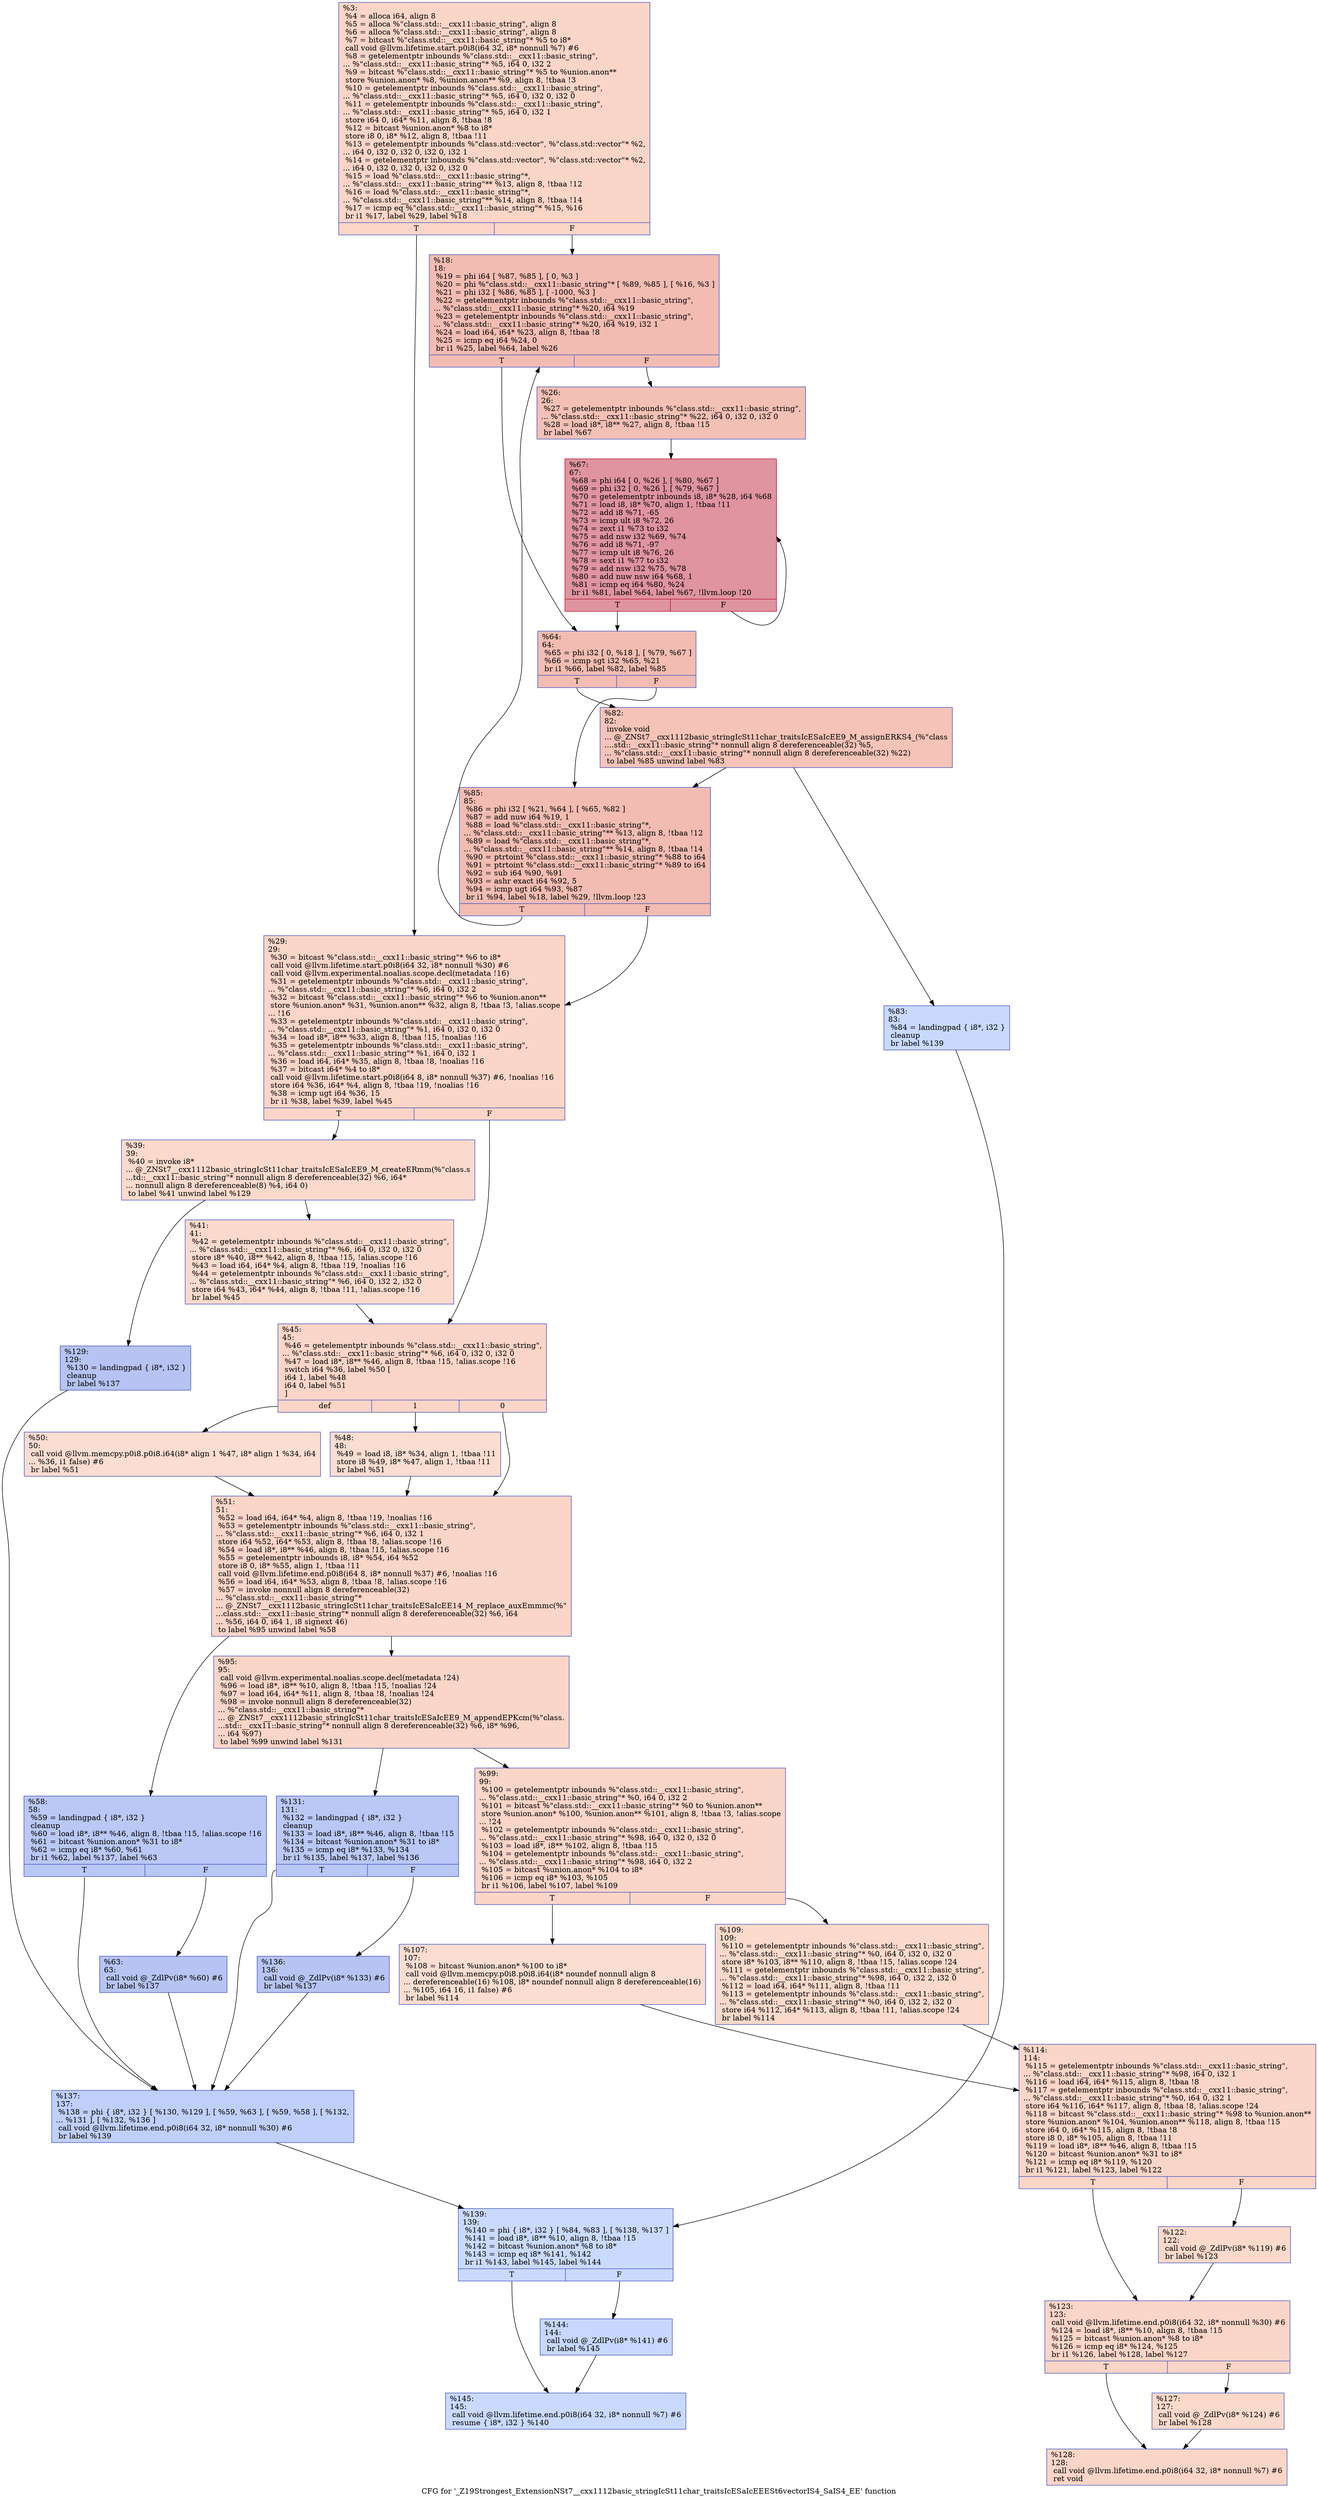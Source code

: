 digraph "CFG for '_Z19Strongest_ExtensionNSt7__cxx1112basic_stringIcSt11char_traitsIcESaIcEEESt6vectorIS4_SaIS4_EE' function" {
	label="CFG for '_Z19Strongest_ExtensionNSt7__cxx1112basic_stringIcSt11char_traitsIcESaIcEEESt6vectorIS4_SaIS4_EE' function";

	Node0x55a57bc84440 [shape=record,color="#3d50c3ff", style=filled, fillcolor="#f5a08170",label="{%3:\l  %4 = alloca i64, align 8\l  %5 = alloca %\"class.std::__cxx11::basic_string\", align 8\l  %6 = alloca %\"class.std::__cxx11::basic_string\", align 8\l  %7 = bitcast %\"class.std::__cxx11::basic_string\"* %5 to i8*\l  call void @llvm.lifetime.start.p0i8(i64 32, i8* nonnull %7) #6\l  %8 = getelementptr inbounds %\"class.std::__cxx11::basic_string\",\l... %\"class.std::__cxx11::basic_string\"* %5, i64 0, i32 2\l  %9 = bitcast %\"class.std::__cxx11::basic_string\"* %5 to %union.anon**\l  store %union.anon* %8, %union.anon** %9, align 8, !tbaa !3\l  %10 = getelementptr inbounds %\"class.std::__cxx11::basic_string\",\l... %\"class.std::__cxx11::basic_string\"* %5, i64 0, i32 0, i32 0\l  %11 = getelementptr inbounds %\"class.std::__cxx11::basic_string\",\l... %\"class.std::__cxx11::basic_string\"* %5, i64 0, i32 1\l  store i64 0, i64* %11, align 8, !tbaa !8\l  %12 = bitcast %union.anon* %8 to i8*\l  store i8 0, i8* %12, align 8, !tbaa !11\l  %13 = getelementptr inbounds %\"class.std::vector\", %\"class.std::vector\"* %2,\l... i64 0, i32 0, i32 0, i32 0, i32 1\l  %14 = getelementptr inbounds %\"class.std::vector\", %\"class.std::vector\"* %2,\l... i64 0, i32 0, i32 0, i32 0, i32 0\l  %15 = load %\"class.std::__cxx11::basic_string\"*,\l... %\"class.std::__cxx11::basic_string\"** %13, align 8, !tbaa !12\l  %16 = load %\"class.std::__cxx11::basic_string\"*,\l... %\"class.std::__cxx11::basic_string\"** %14, align 8, !tbaa !14\l  %17 = icmp eq %\"class.std::__cxx11::basic_string\"* %15, %16\l  br i1 %17, label %29, label %18\l|{<s0>T|<s1>F}}"];
	Node0x55a57bc84440:s0 -> Node0x55a57bc84b10;
	Node0x55a57bc84440:s1 -> Node0x55a57bc86760;
	Node0x55a57bc86760 [shape=record,color="#3d50c3ff", style=filled, fillcolor="#e1675170",label="{%18:\l18:                                               \l  %19 = phi i64 [ %87, %85 ], [ 0, %3 ]\l  %20 = phi %\"class.std::__cxx11::basic_string\"* [ %89, %85 ], [ %16, %3 ]\l  %21 = phi i32 [ %86, %85 ], [ -1000, %3 ]\l  %22 = getelementptr inbounds %\"class.std::__cxx11::basic_string\",\l... %\"class.std::__cxx11::basic_string\"* %20, i64 %19\l  %23 = getelementptr inbounds %\"class.std::__cxx11::basic_string\",\l... %\"class.std::__cxx11::basic_string\"* %20, i64 %19, i32 1\l  %24 = load i64, i64* %23, align 8, !tbaa !8\l  %25 = icmp eq i64 %24, 0\l  br i1 %25, label %64, label %26\l|{<s0>T|<s1>F}}"];
	Node0x55a57bc86760:s0 -> Node0x55a57bc874f0;
	Node0x55a57bc86760:s1 -> Node0x55a57bc87580;
	Node0x55a57bc87580 [shape=record,color="#3d50c3ff", style=filled, fillcolor="#e5705870",label="{%26:\l26:                                               \l  %27 = getelementptr inbounds %\"class.std::__cxx11::basic_string\",\l... %\"class.std::__cxx11::basic_string\"* %22, i64 0, i32 0, i32 0\l  %28 = load i8*, i8** %27, align 8, !tbaa !15\l  br label %67\l}"];
	Node0x55a57bc87580 -> Node0x55a57bc87810;
	Node0x55a57bc84b10 [shape=record,color="#3d50c3ff", style=filled, fillcolor="#f5a08170",label="{%29:\l29:                                               \l  %30 = bitcast %\"class.std::__cxx11::basic_string\"* %6 to i8*\l  call void @llvm.lifetime.start.p0i8(i64 32, i8* nonnull %30) #6\l  call void @llvm.experimental.noalias.scope.decl(metadata !16)\l  %31 = getelementptr inbounds %\"class.std::__cxx11::basic_string\",\l... %\"class.std::__cxx11::basic_string\"* %6, i64 0, i32 2\l  %32 = bitcast %\"class.std::__cxx11::basic_string\"* %6 to %union.anon**\l  store %union.anon* %31, %union.anon** %32, align 8, !tbaa !3, !alias.scope\l... !16\l  %33 = getelementptr inbounds %\"class.std::__cxx11::basic_string\",\l... %\"class.std::__cxx11::basic_string\"* %1, i64 0, i32 0, i32 0\l  %34 = load i8*, i8** %33, align 8, !tbaa !15, !noalias !16\l  %35 = getelementptr inbounds %\"class.std::__cxx11::basic_string\",\l... %\"class.std::__cxx11::basic_string\"* %1, i64 0, i32 1\l  %36 = load i64, i64* %35, align 8, !tbaa !8, !noalias !16\l  %37 = bitcast i64* %4 to i8*\l  call void @llvm.lifetime.start.p0i8(i64 8, i8* nonnull %37) #6, !noalias !16\l  store i64 %36, i64* %4, align 8, !tbaa !19, !noalias !16\l  %38 = icmp ugt i64 %36, 15\l  br i1 %38, label %39, label %45\l|{<s0>T|<s1>F}}"];
	Node0x55a57bc84b10:s0 -> Node0x55a57bc89f40;
	Node0x55a57bc84b10:s1 -> Node0x55a57bc89fd0;
	Node0x55a57bc89f40 [shape=record,color="#3d50c3ff", style=filled, fillcolor="#f7ac8e70",label="{%39:\l39:                                               \l  %40 = invoke i8*\l... @_ZNSt7__cxx1112basic_stringIcSt11char_traitsIcESaIcEE9_M_createERmm(%\"class.s\l...td::__cxx11::basic_string\"* nonnull align 8 dereferenceable(32) %6, i64*\l... nonnull align 8 dereferenceable(8) %4, i64 0)\l          to label %41 unwind label %129\l}"];
	Node0x55a57bc89f40 -> Node0x55a57bc8a200;
	Node0x55a57bc89f40 -> Node0x55a57bc8a250;
	Node0x55a57bc8a200 [shape=record,color="#3d50c3ff", style=filled, fillcolor="#f7ac8e70",label="{%41:\l41:                                               \l  %42 = getelementptr inbounds %\"class.std::__cxx11::basic_string\",\l... %\"class.std::__cxx11::basic_string\"* %6, i64 0, i32 0, i32 0\l  store i8* %40, i8** %42, align 8, !tbaa !15, !alias.scope !16\l  %43 = load i64, i64* %4, align 8, !tbaa !19, !noalias !16\l  %44 = getelementptr inbounds %\"class.std::__cxx11::basic_string\",\l... %\"class.std::__cxx11::basic_string\"* %6, i64 0, i32 2, i32 0\l  store i64 %43, i64* %44, align 8, !tbaa !11, !alias.scope !16\l  br label %45\l}"];
	Node0x55a57bc8a200 -> Node0x55a57bc89fd0;
	Node0x55a57bc89fd0 [shape=record,color="#3d50c3ff", style=filled, fillcolor="#f5a08170",label="{%45:\l45:                                               \l  %46 = getelementptr inbounds %\"class.std::__cxx11::basic_string\",\l... %\"class.std::__cxx11::basic_string\"* %6, i64 0, i32 0, i32 0\l  %47 = load i8*, i8** %46, align 8, !tbaa !15, !alias.scope !16\l  switch i64 %36, label %50 [\l    i64 1, label %48\l    i64 0, label %51\l  ]\l|{<s0>def|<s1>1|<s2>0}}"];
	Node0x55a57bc89fd0:s0 -> Node0x55a57bc8a110;
	Node0x55a57bc89fd0:s1 -> Node0x55a57bc8b6f0;
	Node0x55a57bc89fd0:s2 -> Node0x55a57bc8b780;
	Node0x55a57bc8b6f0 [shape=record,color="#3d50c3ff", style=filled, fillcolor="#f7b39670",label="{%48:\l48:                                               \l  %49 = load i8, i8* %34, align 1, !tbaa !11\l  store i8 %49, i8* %47, align 1, !tbaa !11\l  br label %51\l}"];
	Node0x55a57bc8b6f0 -> Node0x55a57bc8b780;
	Node0x55a57bc8a110 [shape=record,color="#3d50c3ff", style=filled, fillcolor="#f7b39670",label="{%50:\l50:                                               \l  call void @llvm.memcpy.p0i8.p0i8.i64(i8* align 1 %47, i8* align 1 %34, i64\l... %36, i1 false) #6\l  br label %51\l}"];
	Node0x55a57bc8a110 -> Node0x55a57bc8b780;
	Node0x55a57bc8b780 [shape=record,color="#3d50c3ff", style=filled, fillcolor="#f5a08170",label="{%51:\l51:                                               \l  %52 = load i64, i64* %4, align 8, !tbaa !19, !noalias !16\l  %53 = getelementptr inbounds %\"class.std::__cxx11::basic_string\",\l... %\"class.std::__cxx11::basic_string\"* %6, i64 0, i32 1\l  store i64 %52, i64* %53, align 8, !tbaa !8, !alias.scope !16\l  %54 = load i8*, i8** %46, align 8, !tbaa !15, !alias.scope !16\l  %55 = getelementptr inbounds i8, i8* %54, i64 %52\l  store i8 0, i8* %55, align 1, !tbaa !11\l  call void @llvm.lifetime.end.p0i8(i64 8, i8* nonnull %37) #6, !noalias !16\l  %56 = load i64, i64* %53, align 8, !tbaa !8, !alias.scope !16\l  %57 = invoke nonnull align 8 dereferenceable(32)\l... %\"class.std::__cxx11::basic_string\"*\l... @_ZNSt7__cxx1112basic_stringIcSt11char_traitsIcESaIcEE14_M_replace_auxEmmmc(%\"\l...class.std::__cxx11::basic_string\"* nonnull align 8 dereferenceable(32) %6, i64\l... %56, i64 0, i64 1, i8 signext 46)\l          to label %95 unwind label %58\l}"];
	Node0x55a57bc8b780 -> Node0x55a57bc8c570;
	Node0x55a57bc8b780 -> Node0x55a57bc8c600;
	Node0x55a57bc8c600 [shape=record,color="#3d50c3ff", style=filled, fillcolor="#6282ea70",label="{%58:\l58:                                               \l  %59 = landingpad \{ i8*, i32 \}\l          cleanup\l  %60 = load i8*, i8** %46, align 8, !tbaa !15, !alias.scope !16\l  %61 = bitcast %union.anon* %31 to i8*\l  %62 = icmp eq i8* %60, %61\l  br i1 %62, label %137, label %63\l|{<s0>T|<s1>F}}"];
	Node0x55a57bc8c600:s0 -> Node0x55a57bc8cdb0;
	Node0x55a57bc8c600:s1 -> Node0x55a57bc8ce40;
	Node0x55a57bc8ce40 [shape=record,color="#3d50c3ff", style=filled, fillcolor="#5b7ae570",label="{%63:\l63:                                               \l  call void @_ZdlPv(i8* %60) #6\l  br label %137\l}"];
	Node0x55a57bc8ce40 -> Node0x55a57bc8cdb0;
	Node0x55a57bc874f0 [shape=record,color="#3d50c3ff", style=filled, fillcolor="#e1675170",label="{%64:\l64:                                               \l  %65 = phi i32 [ 0, %18 ], [ %79, %67 ]\l  %66 = icmp sgt i32 %65, %21\l  br i1 %66, label %82, label %85\l|{<s0>T|<s1>F}}"];
	Node0x55a57bc874f0:s0 -> Node0x55a57bc8d740;
	Node0x55a57bc874f0:s1 -> Node0x55a57bc868d0;
	Node0x55a57bc87810 [shape=record,color="#b70d28ff", style=filled, fillcolor="#b70d2870",label="{%67:\l67:                                               \l  %68 = phi i64 [ 0, %26 ], [ %80, %67 ]\l  %69 = phi i32 [ 0, %26 ], [ %79, %67 ]\l  %70 = getelementptr inbounds i8, i8* %28, i64 %68\l  %71 = load i8, i8* %70, align 1, !tbaa !11\l  %72 = add i8 %71, -65\l  %73 = icmp ult i8 %72, 26\l  %74 = zext i1 %73 to i32\l  %75 = add nsw i32 %69, %74\l  %76 = add i8 %71, -97\l  %77 = icmp ult i8 %76, 26\l  %78 = sext i1 %77 to i32\l  %79 = add nsw i32 %75, %78\l  %80 = add nuw nsw i64 %68, 1\l  %81 = icmp eq i64 %80, %24\l  br i1 %81, label %64, label %67, !llvm.loop !20\l|{<s0>T|<s1>F}}"];
	Node0x55a57bc87810:s0 -> Node0x55a57bc874f0;
	Node0x55a57bc87810:s1 -> Node0x55a57bc87810;
	Node0x55a57bc8d740 [shape=record,color="#3d50c3ff", style=filled, fillcolor="#e8765c70",label="{%82:\l82:                                               \l  invoke void\l... @_ZNSt7__cxx1112basic_stringIcSt11char_traitsIcESaIcEE9_M_assignERKS4_(%\"class\l....std::__cxx11::basic_string\"* nonnull align 8 dereferenceable(32) %5,\l... %\"class.std::__cxx11::basic_string\"* nonnull align 8 dereferenceable(32) %22)\l          to label %85 unwind label %83\l}"];
	Node0x55a57bc8d740 -> Node0x55a57bc868d0;
	Node0x55a57bc8d740 -> Node0x55a57bc8e250;
	Node0x55a57bc8e250 [shape=record,color="#3d50c3ff", style=filled, fillcolor="#85a8fc70",label="{%83:\l83:                                               \l  %84 = landingpad \{ i8*, i32 \}\l          cleanup\l  br label %139\l}"];
	Node0x55a57bc8e250 -> Node0x55a57bc8e570;
	Node0x55a57bc868d0 [shape=record,color="#3d50c3ff", style=filled, fillcolor="#e1675170",label="{%85:\l85:                                               \l  %86 = phi i32 [ %21, %64 ], [ %65, %82 ]\l  %87 = add nuw i64 %19, 1\l  %88 = load %\"class.std::__cxx11::basic_string\"*,\l... %\"class.std::__cxx11::basic_string\"** %13, align 8, !tbaa !12\l  %89 = load %\"class.std::__cxx11::basic_string\"*,\l... %\"class.std::__cxx11::basic_string\"** %14, align 8, !tbaa !14\l  %90 = ptrtoint %\"class.std::__cxx11::basic_string\"* %88 to i64\l  %91 = ptrtoint %\"class.std::__cxx11::basic_string\"* %89 to i64\l  %92 = sub i64 %90, %91\l  %93 = ashr exact i64 %92, 5\l  %94 = icmp ugt i64 %93, %87\l  br i1 %94, label %18, label %29, !llvm.loop !23\l|{<s0>T|<s1>F}}"];
	Node0x55a57bc868d0:s0 -> Node0x55a57bc86760;
	Node0x55a57bc868d0:s1 -> Node0x55a57bc84b10;
	Node0x55a57bc8c570 [shape=record,color="#3d50c3ff", style=filled, fillcolor="#f5a08170",label="{%95:\l95:                                               \l  call void @llvm.experimental.noalias.scope.decl(metadata !24)\l  %96 = load i8*, i8** %10, align 8, !tbaa !15, !noalias !24\l  %97 = load i64, i64* %11, align 8, !tbaa !8, !noalias !24\l  %98 = invoke nonnull align 8 dereferenceable(32)\l... %\"class.std::__cxx11::basic_string\"*\l... @_ZNSt7__cxx1112basic_stringIcSt11char_traitsIcESaIcEE9_M_appendEPKcm(%\"class.\l...std::__cxx11::basic_string\"* nonnull align 8 dereferenceable(32) %6, i8* %96,\l... i64 %97)\l          to label %99 unwind label %131\l}"];
	Node0x55a57bc8c570 -> Node0x55a57bc90160;
	Node0x55a57bc8c570 -> Node0x55a57bc901f0;
	Node0x55a57bc90160 [shape=record,color="#3d50c3ff", style=filled, fillcolor="#f5a08170",label="{%99:\l99:                                               \l  %100 = getelementptr inbounds %\"class.std::__cxx11::basic_string\",\l... %\"class.std::__cxx11::basic_string\"* %0, i64 0, i32 2\l  %101 = bitcast %\"class.std::__cxx11::basic_string\"* %0 to %union.anon**\l  store %union.anon* %100, %union.anon** %101, align 8, !tbaa !3, !alias.scope\l... !24\l  %102 = getelementptr inbounds %\"class.std::__cxx11::basic_string\",\l... %\"class.std::__cxx11::basic_string\"* %98, i64 0, i32 0, i32 0\l  %103 = load i8*, i8** %102, align 8, !tbaa !15\l  %104 = getelementptr inbounds %\"class.std::__cxx11::basic_string\",\l... %\"class.std::__cxx11::basic_string\"* %98, i64 0, i32 2\l  %105 = bitcast %union.anon* %104 to i8*\l  %106 = icmp eq i8* %103, %105\l  br i1 %106, label %107, label %109\l|{<s0>T|<s1>F}}"];
	Node0x55a57bc90160:s0 -> Node0x55a57bc90110;
	Node0x55a57bc90160:s1 -> Node0x55a57bc90a60;
	Node0x55a57bc90110 [shape=record,color="#3d50c3ff", style=filled, fillcolor="#f7b39670",label="{%107:\l107:                                              \l  %108 = bitcast %union.anon* %100 to i8*\l  call void @llvm.memcpy.p0i8.p0i8.i64(i8* noundef nonnull align 8\l... dereferenceable(16) %108, i8* noundef nonnull align 8 dereferenceable(16)\l... %105, i64 16, i1 false) #6\l  br label %114\l}"];
	Node0x55a57bc90110 -> Node0x55a57bc90e40;
	Node0x55a57bc90a60 [shape=record,color="#3d50c3ff", style=filled, fillcolor="#f7a88970",label="{%109:\l109:                                              \l  %110 = getelementptr inbounds %\"class.std::__cxx11::basic_string\",\l... %\"class.std::__cxx11::basic_string\"* %0, i64 0, i32 0, i32 0\l  store i8* %103, i8** %110, align 8, !tbaa !15, !alias.scope !24\l  %111 = getelementptr inbounds %\"class.std::__cxx11::basic_string\",\l... %\"class.std::__cxx11::basic_string\"* %98, i64 0, i32 2, i32 0\l  %112 = load i64, i64* %111, align 8, !tbaa !11\l  %113 = getelementptr inbounds %\"class.std::__cxx11::basic_string\",\l... %\"class.std::__cxx11::basic_string\"* %0, i64 0, i32 2, i32 0\l  store i64 %112, i64* %113, align 8, !tbaa !11, !alias.scope !24\l  br label %114\l}"];
	Node0x55a57bc90a60 -> Node0x55a57bc90e40;
	Node0x55a57bc90e40 [shape=record,color="#3d50c3ff", style=filled, fillcolor="#f5a08170",label="{%114:\l114:                                              \l  %115 = getelementptr inbounds %\"class.std::__cxx11::basic_string\",\l... %\"class.std::__cxx11::basic_string\"* %98, i64 0, i32 1\l  %116 = load i64, i64* %115, align 8, !tbaa !8\l  %117 = getelementptr inbounds %\"class.std::__cxx11::basic_string\",\l... %\"class.std::__cxx11::basic_string\"* %0, i64 0, i32 1\l  store i64 %116, i64* %117, align 8, !tbaa !8, !alias.scope !24\l  %118 = bitcast %\"class.std::__cxx11::basic_string\"* %98 to %union.anon**\l  store %union.anon* %104, %union.anon** %118, align 8, !tbaa !15\l  store i64 0, i64* %115, align 8, !tbaa !8\l  store i8 0, i8* %105, align 8, !tbaa !11\l  %119 = load i8*, i8** %46, align 8, !tbaa !15\l  %120 = bitcast %union.anon* %31 to i8*\l  %121 = icmp eq i8* %119, %120\l  br i1 %121, label %123, label %122\l|{<s0>T|<s1>F}}"];
	Node0x55a57bc90e40:s0 -> Node0x55a57bc919f0;
	Node0x55a57bc90e40:s1 -> Node0x55a57bc91a80;
	Node0x55a57bc91a80 [shape=record,color="#3d50c3ff", style=filled, fillcolor="#f7a88970",label="{%122:\l122:                                              \l  call void @_ZdlPv(i8* %119) #6\l  br label %123\l}"];
	Node0x55a57bc91a80 -> Node0x55a57bc919f0;
	Node0x55a57bc919f0 [shape=record,color="#3d50c3ff", style=filled, fillcolor="#f5a08170",label="{%123:\l123:                                              \l  call void @llvm.lifetime.end.p0i8(i64 32, i8* nonnull %30) #6\l  %124 = load i8*, i8** %10, align 8, !tbaa !15\l  %125 = bitcast %union.anon* %8 to i8*\l  %126 = icmp eq i8* %124, %125\l  br i1 %126, label %128, label %127\l|{<s0>T|<s1>F}}"];
	Node0x55a57bc919f0:s0 -> Node0x55a57bc91fe0;
	Node0x55a57bc919f0:s1 -> Node0x55a57bc92030;
	Node0x55a57bc92030 [shape=record,color="#3d50c3ff", style=filled, fillcolor="#f7a88970",label="{%127:\l127:                                              \l  call void @_ZdlPv(i8* %124) #6\l  br label %128\l}"];
	Node0x55a57bc92030 -> Node0x55a57bc91fe0;
	Node0x55a57bc91fe0 [shape=record,color="#3d50c3ff", style=filled, fillcolor="#f5a08170",label="{%128:\l128:                                              \l  call void @llvm.lifetime.end.p0i8(i64 32, i8* nonnull %7) #6\l  ret void\l}"];
	Node0x55a57bc8a250 [shape=record,color="#3d50c3ff", style=filled, fillcolor="#5977e370",label="{%129:\l129:                                              \l  %130 = landingpad \{ i8*, i32 \}\l          cleanup\l  br label %137\l}"];
	Node0x55a57bc8a250 -> Node0x55a57bc8cdb0;
	Node0x55a57bc901f0 [shape=record,color="#3d50c3ff", style=filled, fillcolor="#6282ea70",label="{%131:\l131:                                              \l  %132 = landingpad \{ i8*, i32 \}\l          cleanup\l  %133 = load i8*, i8** %46, align 8, !tbaa !15\l  %134 = bitcast %union.anon* %31 to i8*\l  %135 = icmp eq i8* %133, %134\l  br i1 %135, label %137, label %136\l|{<s0>T|<s1>F}}"];
	Node0x55a57bc901f0:s0 -> Node0x55a57bc8cdb0;
	Node0x55a57bc901f0:s1 -> Node0x55a57bc92ec0;
	Node0x55a57bc92ec0 [shape=record,color="#3d50c3ff", style=filled, fillcolor="#5b7ae570",label="{%136:\l136:                                              \l  call void @_ZdlPv(i8* %133) #6\l  br label %137\l}"];
	Node0x55a57bc92ec0 -> Node0x55a57bc8cdb0;
	Node0x55a57bc8cdb0 [shape=record,color="#3d50c3ff", style=filled, fillcolor="#7093f370",label="{%137:\l137:                                              \l  %138 = phi \{ i8*, i32 \} [ %130, %129 ], [ %59, %63 ], [ %59, %58 ], [ %132,\l... %131 ], [ %132, %136 ]\l  call void @llvm.lifetime.end.p0i8(i64 32, i8* nonnull %30) #6\l  br label %139\l}"];
	Node0x55a57bc8cdb0 -> Node0x55a57bc8e570;
	Node0x55a57bc8e570 [shape=record,color="#3d50c3ff", style=filled, fillcolor="#88abfd70",label="{%139:\l139:                                              \l  %140 = phi \{ i8*, i32 \} [ %84, %83 ], [ %138, %137 ]\l  %141 = load i8*, i8** %10, align 8, !tbaa !15\l  %142 = bitcast %union.anon* %8 to i8*\l  %143 = icmp eq i8* %141, %142\l  br i1 %143, label %145, label %144\l|{<s0>T|<s1>F}}"];
	Node0x55a57bc8e570:s0 -> Node0x55a57bc93660;
	Node0x55a57bc8e570:s1 -> Node0x55a57bc936b0;
	Node0x55a57bc936b0 [shape=record,color="#3d50c3ff", style=filled, fillcolor="#81a4fb70",label="{%144:\l144:                                              \l  call void @_ZdlPv(i8* %141) #6\l  br label %145\l}"];
	Node0x55a57bc936b0 -> Node0x55a57bc93660;
	Node0x55a57bc93660 [shape=record,color="#3d50c3ff", style=filled, fillcolor="#88abfd70",label="{%145:\l145:                                              \l  call void @llvm.lifetime.end.p0i8(i64 32, i8* nonnull %7) #6\l  resume \{ i8*, i32 \} %140\l}"];
}
